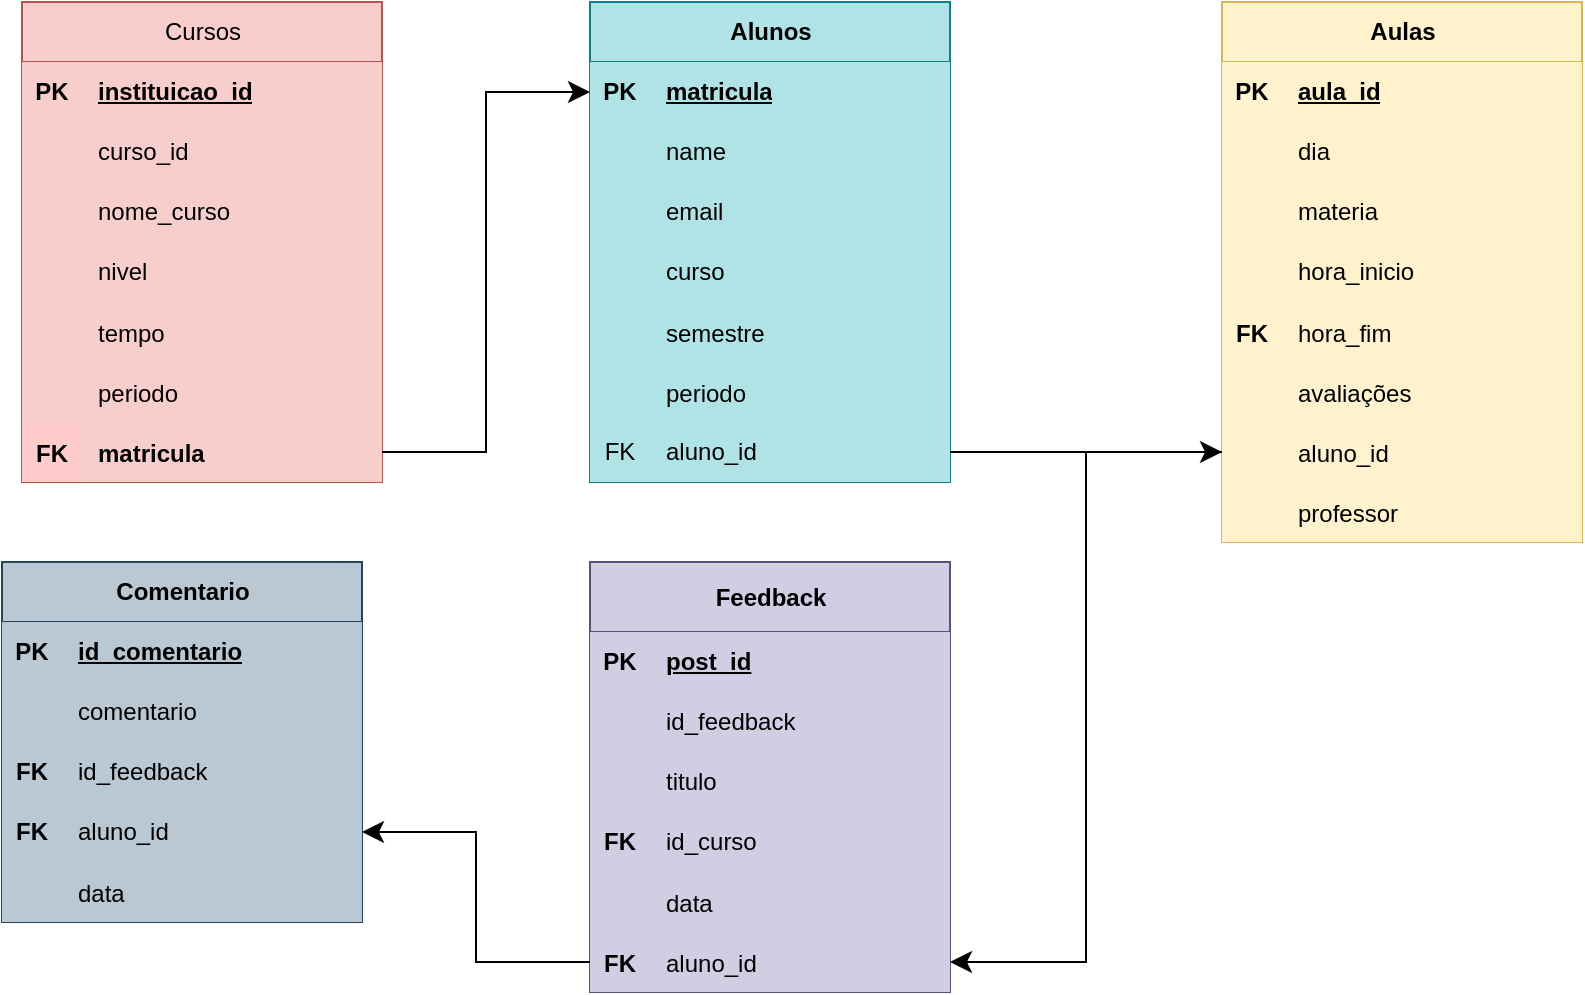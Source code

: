 <mxfile version="27.0.9">
  <diagram name="Página-1" id="_5c2H8o2bWktH4wNXZ5p">
    <mxGraphModel dx="1106" dy="669" grid="1" gridSize="10" guides="1" tooltips="1" connect="1" arrows="1" fold="1" page="1" pageScale="1" pageWidth="827" pageHeight="1169" math="0" shadow="0">
      <root>
        <mxCell id="0" />
        <mxCell id="1" parent="0" />
        <mxCell id="AuJTP7LV6QnWJ6B0r4m6-1" value="Cursos" style="shape=table;startSize=30;container=1;collapsible=1;childLayout=tableLayout;fixedRows=1;rowLines=0;fontStyle=0;align=center;resizeLast=1;html=1;fillColor=#f8cecc;strokeColor=#b85450;" parent="1" vertex="1">
          <mxGeometry x="40" y="20" width="180" height="240" as="geometry" />
        </mxCell>
        <mxCell id="AuJTP7LV6QnWJ6B0r4m6-2" value="" style="shape=tableRow;horizontal=0;startSize=0;swimlaneHead=0;swimlaneBody=0;fillColor=#f8cecc;collapsible=0;dropTarget=0;points=[[0,0.5],[1,0.5]];portConstraint=eastwest;top=0;left=0;right=0;bottom=1;strokeColor=#b85450;" parent="AuJTP7LV6QnWJ6B0r4m6-1" vertex="1">
          <mxGeometry y="30" width="180" height="30" as="geometry" />
        </mxCell>
        <mxCell id="AuJTP7LV6QnWJ6B0r4m6-3" value="PK" style="shape=partialRectangle;connectable=0;fillColor=#f8cecc;top=0;left=0;bottom=0;right=0;fontStyle=1;overflow=hidden;whiteSpace=wrap;html=1;strokeColor=#b85450;" parent="AuJTP7LV6QnWJ6B0r4m6-2" vertex="1">
          <mxGeometry width="30" height="30" as="geometry">
            <mxRectangle width="30" height="30" as="alternateBounds" />
          </mxGeometry>
        </mxCell>
        <mxCell id="AuJTP7LV6QnWJ6B0r4m6-4" value="instituicao_id" style="shape=partialRectangle;connectable=0;fillColor=#F8CECC;top=0;left=0;bottom=0;right=0;align=left;spacingLeft=6;fontStyle=5;overflow=hidden;whiteSpace=wrap;html=1;strokeColor=#b85450;" parent="AuJTP7LV6QnWJ6B0r4m6-2" vertex="1">
          <mxGeometry x="30" width="150" height="30" as="geometry">
            <mxRectangle width="150" height="30" as="alternateBounds" />
          </mxGeometry>
        </mxCell>
        <mxCell id="AuJTP7LV6QnWJ6B0r4m6-5" value="" style="shape=tableRow;horizontal=0;startSize=0;swimlaneHead=0;swimlaneBody=0;fillColor=#f8cecc;collapsible=0;dropTarget=0;points=[[0,0.5],[1,0.5]];portConstraint=eastwest;top=0;left=0;right=0;bottom=0;strokeColor=#b85450;" parent="AuJTP7LV6QnWJ6B0r4m6-1" vertex="1">
          <mxGeometry y="60" width="180" height="30" as="geometry" />
        </mxCell>
        <mxCell id="AuJTP7LV6QnWJ6B0r4m6-6" value="" style="shape=partialRectangle;connectable=0;fillColor=#f8cecc;top=0;left=0;bottom=0;right=0;editable=1;overflow=hidden;whiteSpace=wrap;html=1;strokeColor=#b85450;" parent="AuJTP7LV6QnWJ6B0r4m6-5" vertex="1">
          <mxGeometry width="30" height="30" as="geometry">
            <mxRectangle width="30" height="30" as="alternateBounds" />
          </mxGeometry>
        </mxCell>
        <mxCell id="AuJTP7LV6QnWJ6B0r4m6-7" value="curso_id" style="shape=partialRectangle;connectable=0;fillColor=#F8CECC;top=0;left=0;bottom=0;right=0;align=left;spacingLeft=6;overflow=hidden;whiteSpace=wrap;html=1;strokeColor=#b85450;" parent="AuJTP7LV6QnWJ6B0r4m6-5" vertex="1">
          <mxGeometry x="30" width="150" height="30" as="geometry">
            <mxRectangle width="150" height="30" as="alternateBounds" />
          </mxGeometry>
        </mxCell>
        <mxCell id="AuJTP7LV6QnWJ6B0r4m6-8" value="" style="shape=tableRow;horizontal=0;startSize=0;swimlaneHead=0;swimlaneBody=0;fillColor=#f8cecc;collapsible=0;dropTarget=0;points=[[0,0.5],[1,0.5]];portConstraint=eastwest;top=0;left=0;right=0;bottom=0;strokeColor=#b85450;" parent="AuJTP7LV6QnWJ6B0r4m6-1" vertex="1">
          <mxGeometry y="90" width="180" height="30" as="geometry" />
        </mxCell>
        <mxCell id="AuJTP7LV6QnWJ6B0r4m6-9" value="" style="shape=partialRectangle;connectable=0;fillColor=#f8cecc;top=0;left=0;bottom=0;right=0;editable=1;overflow=hidden;whiteSpace=wrap;html=1;strokeColor=#b85450;" parent="AuJTP7LV6QnWJ6B0r4m6-8" vertex="1">
          <mxGeometry width="30" height="30" as="geometry">
            <mxRectangle width="30" height="30" as="alternateBounds" />
          </mxGeometry>
        </mxCell>
        <mxCell id="AuJTP7LV6QnWJ6B0r4m6-10" value="nome_curso" style="shape=partialRectangle;connectable=0;fillColor=#F8CECC;top=0;left=0;bottom=0;right=0;align=left;spacingLeft=6;overflow=hidden;whiteSpace=wrap;html=1;strokeColor=#b85450;" parent="AuJTP7LV6QnWJ6B0r4m6-8" vertex="1">
          <mxGeometry x="30" width="150" height="30" as="geometry">
            <mxRectangle width="150" height="30" as="alternateBounds" />
          </mxGeometry>
        </mxCell>
        <mxCell id="AuJTP7LV6QnWJ6B0r4m6-11" value="" style="shape=tableRow;horizontal=0;startSize=0;swimlaneHead=0;swimlaneBody=0;fillColor=#f8cecc;collapsible=0;dropTarget=0;points=[[0,0.5],[1,0.5]];portConstraint=eastwest;top=0;left=0;right=0;bottom=0;strokeColor=#b85450;" parent="AuJTP7LV6QnWJ6B0r4m6-1" vertex="1">
          <mxGeometry y="120" width="180" height="30" as="geometry" />
        </mxCell>
        <mxCell id="AuJTP7LV6QnWJ6B0r4m6-12" value="" style="shape=partialRectangle;connectable=0;fillColor=#f8cecc;top=0;left=0;bottom=0;right=0;editable=1;overflow=hidden;whiteSpace=wrap;html=1;strokeColor=#b85450;" parent="AuJTP7LV6QnWJ6B0r4m6-11" vertex="1">
          <mxGeometry width="30" height="30" as="geometry">
            <mxRectangle width="30" height="30" as="alternateBounds" />
          </mxGeometry>
        </mxCell>
        <mxCell id="AuJTP7LV6QnWJ6B0r4m6-13" value="nivel" style="shape=partialRectangle;connectable=0;fillColor=#F8CECC;top=0;left=0;bottom=0;right=0;align=left;spacingLeft=6;overflow=hidden;whiteSpace=wrap;html=1;strokeColor=#b85450;" parent="AuJTP7LV6QnWJ6B0r4m6-11" vertex="1">
          <mxGeometry x="30" width="150" height="30" as="geometry">
            <mxRectangle width="150" height="30" as="alternateBounds" />
          </mxGeometry>
        </mxCell>
        <mxCell id="AuJTP7LV6QnWJ6B0r4m6-14" value="" style="shape=tableRow;horizontal=0;startSize=0;swimlaneHead=0;swimlaneBody=0;fillColor=#f8cecc;collapsible=0;dropTarget=0;points=[[0,0.5],[1,0.5]];portConstraint=eastwest;top=0;left=0;right=0;bottom=0;strokeColor=#b85450;" parent="AuJTP7LV6QnWJ6B0r4m6-1" vertex="1">
          <mxGeometry y="150" width="180" height="30" as="geometry" />
        </mxCell>
        <mxCell id="AuJTP7LV6QnWJ6B0r4m6-15" value="" style="shape=partialRectangle;connectable=0;fillColor=#f8cecc;top=0;left=0;bottom=0;right=0;editable=1;overflow=hidden;strokeColor=#b85450;" parent="AuJTP7LV6QnWJ6B0r4m6-14" vertex="1">
          <mxGeometry width="30" height="30" as="geometry">
            <mxRectangle width="30" height="30" as="alternateBounds" />
          </mxGeometry>
        </mxCell>
        <mxCell id="AuJTP7LV6QnWJ6B0r4m6-16" value="tempo" style="shape=partialRectangle;connectable=0;fillColor=#F8CECC;top=0;left=0;bottom=0;right=0;align=left;spacingLeft=6;overflow=hidden;strokeColor=#b85450;" parent="AuJTP7LV6QnWJ6B0r4m6-14" vertex="1">
          <mxGeometry x="30" width="150" height="30" as="geometry">
            <mxRectangle width="150" height="30" as="alternateBounds" />
          </mxGeometry>
        </mxCell>
        <mxCell id="KFF8-rNpHfHWWTPUkPx3-9" value="" style="shape=tableRow;horizontal=0;startSize=0;swimlaneHead=0;swimlaneBody=0;fillColor=#f8cecc;collapsible=0;dropTarget=0;points=[[0,0.5],[1,0.5]];portConstraint=eastwest;top=0;left=0;right=0;bottom=0;strokeColor=#b85450;" vertex="1" parent="AuJTP7LV6QnWJ6B0r4m6-1">
          <mxGeometry y="180" width="180" height="30" as="geometry" />
        </mxCell>
        <mxCell id="KFF8-rNpHfHWWTPUkPx3-10" value="" style="shape=partialRectangle;connectable=0;fillColor=#f8cecc;top=0;left=0;bottom=0;right=0;editable=1;overflow=hidden;strokeColor=#b85450;" vertex="1" parent="KFF8-rNpHfHWWTPUkPx3-9">
          <mxGeometry width="30" height="30" as="geometry">
            <mxRectangle width="30" height="30" as="alternateBounds" />
          </mxGeometry>
        </mxCell>
        <mxCell id="KFF8-rNpHfHWWTPUkPx3-11" value="periodo" style="shape=partialRectangle;connectable=0;fillColor=#F8CECC;top=0;left=0;bottom=0;right=0;align=left;spacingLeft=6;overflow=hidden;strokeColor=#b85450;" vertex="1" parent="KFF8-rNpHfHWWTPUkPx3-9">
          <mxGeometry x="30" width="150" height="30" as="geometry">
            <mxRectangle width="150" height="30" as="alternateBounds" />
          </mxGeometry>
        </mxCell>
        <mxCell id="KFF8-rNpHfHWWTPUkPx3-23" value="" style="shape=tableRow;horizontal=0;startSize=0;swimlaneHead=0;swimlaneBody=0;fillColor=none;collapsible=0;dropTarget=0;points=[[0,0.5],[1,0.5]];portConstraint=eastwest;top=0;left=0;right=0;bottom=0;" vertex="1" parent="AuJTP7LV6QnWJ6B0r4m6-1">
          <mxGeometry y="210" width="180" height="30" as="geometry" />
        </mxCell>
        <mxCell id="KFF8-rNpHfHWWTPUkPx3-24" value="FK" style="shape=partialRectangle;connectable=0;fillColor=#ffcccc;top=0;left=0;bottom=0;right=0;editable=1;overflow=hidden;fontStyle=1;strokeColor=#36393d;" vertex="1" parent="KFF8-rNpHfHWWTPUkPx3-23">
          <mxGeometry width="30" height="30" as="geometry">
            <mxRectangle width="30" height="30" as="alternateBounds" />
          </mxGeometry>
        </mxCell>
        <mxCell id="KFF8-rNpHfHWWTPUkPx3-25" value="matricula" style="shape=partialRectangle;connectable=0;fillColor=#F8CECC;top=0;left=0;bottom=0;right=0;align=left;spacingLeft=6;overflow=hidden;fontStyle=1" vertex="1" parent="KFF8-rNpHfHWWTPUkPx3-23">
          <mxGeometry x="30" width="150" height="30" as="geometry">
            <mxRectangle width="150" height="30" as="alternateBounds" />
          </mxGeometry>
        </mxCell>
        <mxCell id="AuJTP7LV6QnWJ6B0r4m6-33" value="Aulas" style="shape=table;startSize=30;container=1;collapsible=1;childLayout=tableLayout;fixedRows=1;rowLines=0;fontStyle=1;align=center;resizeLast=1;html=1;fillColor=#FFF2CC;strokeColor=#d6b656;" parent="1" vertex="1">
          <mxGeometry x="640" y="20" width="180" height="270" as="geometry" />
        </mxCell>
        <mxCell id="AuJTP7LV6QnWJ6B0r4m6-34" value="" style="shape=tableRow;horizontal=0;startSize=0;swimlaneHead=0;swimlaneBody=0;fillColor=#FFF2CC;collapsible=0;dropTarget=0;points=[[0,0.5],[1,0.5]];portConstraint=eastwest;top=0;left=0;right=0;bottom=1;strokeColor=#d6b656;" parent="AuJTP7LV6QnWJ6B0r4m6-33" vertex="1">
          <mxGeometry y="30" width="180" height="30" as="geometry" />
        </mxCell>
        <mxCell id="AuJTP7LV6QnWJ6B0r4m6-35" value="PK" style="shape=partialRectangle;connectable=0;fillColor=#FFF2CC;top=0;left=0;bottom=0;right=0;fontStyle=1;overflow=hidden;whiteSpace=wrap;html=1;strokeColor=#d6b656;" parent="AuJTP7LV6QnWJ6B0r4m6-34" vertex="1">
          <mxGeometry width="30" height="30" as="geometry">
            <mxRectangle width="30" height="30" as="alternateBounds" />
          </mxGeometry>
        </mxCell>
        <mxCell id="AuJTP7LV6QnWJ6B0r4m6-36" value="aula_id" style="shape=partialRectangle;connectable=0;fillColor=#FFF2CC;top=0;left=0;bottom=0;right=0;align=left;spacingLeft=6;fontStyle=5;overflow=hidden;whiteSpace=wrap;html=1;strokeColor=#d6b656;" parent="AuJTP7LV6QnWJ6B0r4m6-34" vertex="1">
          <mxGeometry x="30" width="150" height="30" as="geometry">
            <mxRectangle width="150" height="30" as="alternateBounds" />
          </mxGeometry>
        </mxCell>
        <mxCell id="AuJTP7LV6QnWJ6B0r4m6-37" value="" style="shape=tableRow;horizontal=0;startSize=0;swimlaneHead=0;swimlaneBody=0;fillColor=#FFF2CC;collapsible=0;dropTarget=0;points=[[0,0.5],[1,0.5]];portConstraint=eastwest;top=0;left=0;right=0;bottom=0;strokeColor=#d6b656;" parent="AuJTP7LV6QnWJ6B0r4m6-33" vertex="1">
          <mxGeometry y="60" width="180" height="30" as="geometry" />
        </mxCell>
        <mxCell id="AuJTP7LV6QnWJ6B0r4m6-38" value="" style="shape=partialRectangle;connectable=0;fillColor=#FFF2CC;top=0;left=0;bottom=0;right=0;editable=1;overflow=hidden;whiteSpace=wrap;html=1;strokeColor=#d6b656;" parent="AuJTP7LV6QnWJ6B0r4m6-37" vertex="1">
          <mxGeometry width="30" height="30" as="geometry">
            <mxRectangle width="30" height="30" as="alternateBounds" />
          </mxGeometry>
        </mxCell>
        <mxCell id="AuJTP7LV6QnWJ6B0r4m6-39" value="dia" style="shape=partialRectangle;connectable=0;fillColor=#FFF2CC;top=0;left=0;bottom=0;right=0;align=left;spacingLeft=6;overflow=hidden;whiteSpace=wrap;html=1;strokeColor=#d6b656;" parent="AuJTP7LV6QnWJ6B0r4m6-37" vertex="1">
          <mxGeometry x="30" width="150" height="30" as="geometry">
            <mxRectangle width="150" height="30" as="alternateBounds" />
          </mxGeometry>
        </mxCell>
        <mxCell id="AuJTP7LV6QnWJ6B0r4m6-40" value="" style="shape=tableRow;horizontal=0;startSize=0;swimlaneHead=0;swimlaneBody=0;fillColor=#FFF2CC;collapsible=0;dropTarget=0;points=[[0,0.5],[1,0.5]];portConstraint=eastwest;top=0;left=0;right=0;bottom=0;strokeColor=#d6b656;" parent="AuJTP7LV6QnWJ6B0r4m6-33" vertex="1">
          <mxGeometry y="90" width="180" height="30" as="geometry" />
        </mxCell>
        <mxCell id="AuJTP7LV6QnWJ6B0r4m6-41" value="" style="shape=partialRectangle;connectable=0;fillColor=#FFF2CC;top=0;left=0;bottom=0;right=0;editable=1;overflow=hidden;whiteSpace=wrap;html=1;strokeColor=#d6b656;" parent="AuJTP7LV6QnWJ6B0r4m6-40" vertex="1">
          <mxGeometry width="30" height="30" as="geometry">
            <mxRectangle width="30" height="30" as="alternateBounds" />
          </mxGeometry>
        </mxCell>
        <mxCell id="AuJTP7LV6QnWJ6B0r4m6-42" value="materia" style="shape=partialRectangle;connectable=0;fillColor=#FFF2CC;top=0;left=0;bottom=0;right=0;align=left;spacingLeft=6;overflow=hidden;whiteSpace=wrap;html=1;strokeColor=#d6b656;" parent="AuJTP7LV6QnWJ6B0r4m6-40" vertex="1">
          <mxGeometry x="30" width="150" height="30" as="geometry">
            <mxRectangle width="150" height="30" as="alternateBounds" />
          </mxGeometry>
        </mxCell>
        <mxCell id="AuJTP7LV6QnWJ6B0r4m6-43" value="" style="shape=tableRow;horizontal=0;startSize=0;swimlaneHead=0;swimlaneBody=0;fillColor=#FFF2CC;collapsible=0;dropTarget=0;points=[[0,0.5],[1,0.5]];portConstraint=eastwest;top=0;left=0;right=0;bottom=0;strokeColor=#d6b656;" parent="AuJTP7LV6QnWJ6B0r4m6-33" vertex="1">
          <mxGeometry y="120" width="180" height="30" as="geometry" />
        </mxCell>
        <mxCell id="AuJTP7LV6QnWJ6B0r4m6-44" value="" style="shape=partialRectangle;connectable=0;fillColor=#FFF2CC;top=0;left=0;bottom=0;right=0;editable=1;overflow=hidden;whiteSpace=wrap;html=1;strokeColor=#d6b656;" parent="AuJTP7LV6QnWJ6B0r4m6-43" vertex="1">
          <mxGeometry width="30" height="30" as="geometry">
            <mxRectangle width="30" height="30" as="alternateBounds" />
          </mxGeometry>
        </mxCell>
        <mxCell id="AuJTP7LV6QnWJ6B0r4m6-45" value="hora_inicio" style="shape=partialRectangle;connectable=0;fillColor=#FFF2CC;top=0;left=0;bottom=0;right=0;align=left;spacingLeft=6;overflow=hidden;whiteSpace=wrap;html=1;strokeColor=#d6b656;" parent="AuJTP7LV6QnWJ6B0r4m6-43" vertex="1">
          <mxGeometry x="30" width="150" height="30" as="geometry">
            <mxRectangle width="150" height="30" as="alternateBounds" />
          </mxGeometry>
        </mxCell>
        <mxCell id="AuJTP7LV6QnWJ6B0r4m6-46" value="" style="shape=tableRow;horizontal=0;startSize=0;swimlaneHead=0;swimlaneBody=0;fillColor=#FFF2CC;collapsible=0;dropTarget=0;points=[[0,0.5],[1,0.5]];portConstraint=eastwest;top=0;left=0;right=0;bottom=0;strokeColor=#d6b656;" parent="AuJTP7LV6QnWJ6B0r4m6-33" vertex="1">
          <mxGeometry y="150" width="180" height="30" as="geometry" />
        </mxCell>
        <mxCell id="AuJTP7LV6QnWJ6B0r4m6-47" value="FK" style="shape=partialRectangle;connectable=0;fillColor=#FFF2CC;top=0;left=0;bottom=0;right=0;editable=1;overflow=hidden;strokeColor=#d6b656;fontStyle=1" parent="AuJTP7LV6QnWJ6B0r4m6-46" vertex="1">
          <mxGeometry width="30" height="30" as="geometry">
            <mxRectangle width="30" height="30" as="alternateBounds" />
          </mxGeometry>
        </mxCell>
        <mxCell id="AuJTP7LV6QnWJ6B0r4m6-48" value="hora_fim" style="shape=partialRectangle;connectable=0;fillColor=#FFF2CC;top=0;left=0;bottom=0;right=0;align=left;spacingLeft=6;overflow=hidden;strokeColor=#d6b656;" parent="AuJTP7LV6QnWJ6B0r4m6-46" vertex="1">
          <mxGeometry x="30" width="150" height="30" as="geometry">
            <mxRectangle width="150" height="30" as="alternateBounds" />
          </mxGeometry>
        </mxCell>
        <mxCell id="AuJTP7LV6QnWJ6B0r4m6-108" value="" style="shape=tableRow;horizontal=0;startSize=0;swimlaneHead=0;swimlaneBody=0;fillColor=#FFF2CC;collapsible=0;dropTarget=0;points=[[0,0.5],[1,0.5]];portConstraint=eastwest;top=0;left=0;right=0;bottom=0;strokeColor=#d6b656;" parent="AuJTP7LV6QnWJ6B0r4m6-33" vertex="1">
          <mxGeometry y="180" width="180" height="30" as="geometry" />
        </mxCell>
        <mxCell id="AuJTP7LV6QnWJ6B0r4m6-109" value="" style="shape=partialRectangle;connectable=0;fillColor=#FFF2CC;top=0;left=0;bottom=0;right=0;editable=1;overflow=hidden;strokeColor=#d6b656;" parent="AuJTP7LV6QnWJ6B0r4m6-108" vertex="1">
          <mxGeometry width="30" height="30" as="geometry">
            <mxRectangle width="30" height="30" as="alternateBounds" />
          </mxGeometry>
        </mxCell>
        <mxCell id="AuJTP7LV6QnWJ6B0r4m6-110" value="avaliações" style="shape=partialRectangle;connectable=0;fillColor=#FFF2CC;top=0;left=0;bottom=0;right=0;align=left;spacingLeft=6;overflow=hidden;strokeColor=#d6b656;" parent="AuJTP7LV6QnWJ6B0r4m6-108" vertex="1">
          <mxGeometry x="30" width="150" height="30" as="geometry">
            <mxRectangle width="150" height="30" as="alternateBounds" />
          </mxGeometry>
        </mxCell>
        <mxCell id="KFF8-rNpHfHWWTPUkPx3-15" value="" style="shape=tableRow;horizontal=0;startSize=0;swimlaneHead=0;swimlaneBody=0;fillColor=#FFF2CC;collapsible=0;dropTarget=0;points=[[0,0.5],[1,0.5]];portConstraint=eastwest;top=0;left=0;right=0;bottom=0;" vertex="1" parent="AuJTP7LV6QnWJ6B0r4m6-33">
          <mxGeometry y="210" width="180" height="30" as="geometry" />
        </mxCell>
        <mxCell id="KFF8-rNpHfHWWTPUkPx3-16" value="" style="shape=partialRectangle;connectable=0;fillColor=#FFF2CC;top=0;left=0;bottom=0;right=0;editable=1;overflow=hidden;" vertex="1" parent="KFF8-rNpHfHWWTPUkPx3-15">
          <mxGeometry width="30" height="30" as="geometry">
            <mxRectangle width="30" height="30" as="alternateBounds" />
          </mxGeometry>
        </mxCell>
        <mxCell id="KFF8-rNpHfHWWTPUkPx3-17" value="aluno_id" style="shape=partialRectangle;connectable=0;fillColor=#FFF2CC;top=0;left=0;bottom=0;right=0;align=left;spacingLeft=6;overflow=hidden;" vertex="1" parent="KFF8-rNpHfHWWTPUkPx3-15">
          <mxGeometry x="30" width="150" height="30" as="geometry">
            <mxRectangle width="150" height="30" as="alternateBounds" />
          </mxGeometry>
        </mxCell>
        <mxCell id="KFF8-rNpHfHWWTPUkPx3-18" value="" style="shape=tableRow;horizontal=0;startSize=0;swimlaneHead=0;swimlaneBody=0;fillColor=#FFF2CC;collapsible=0;dropTarget=0;points=[[0,0.5],[1,0.5]];portConstraint=eastwest;top=0;left=0;right=0;bottom=0;" vertex="1" parent="AuJTP7LV6QnWJ6B0r4m6-33">
          <mxGeometry y="240" width="180" height="30" as="geometry" />
        </mxCell>
        <mxCell id="KFF8-rNpHfHWWTPUkPx3-19" value="" style="shape=partialRectangle;connectable=0;fillColor=#FFF2CC;top=0;left=0;bottom=0;right=0;editable=1;overflow=hidden;" vertex="1" parent="KFF8-rNpHfHWWTPUkPx3-18">
          <mxGeometry width="30" height="30" as="geometry">
            <mxRectangle width="30" height="30" as="alternateBounds" />
          </mxGeometry>
        </mxCell>
        <mxCell id="KFF8-rNpHfHWWTPUkPx3-20" value="professor" style="shape=partialRectangle;connectable=0;fillColor=#FFF2CC;top=0;left=0;bottom=0;right=0;align=left;spacingLeft=6;overflow=hidden;" vertex="1" parent="KFF8-rNpHfHWWTPUkPx3-18">
          <mxGeometry x="30" width="150" height="30" as="geometry">
            <mxRectangle width="150" height="30" as="alternateBounds" />
          </mxGeometry>
        </mxCell>
        <mxCell id="AuJTP7LV6QnWJ6B0r4m6-65" value="Feedback" style="shape=table;startSize=35;container=1;collapsible=1;childLayout=tableLayout;fixedRows=1;rowLines=0;fontStyle=1;align=center;resizeLast=1;html=1;fillColor=#d0cee2;strokeColor=#56517e;" parent="1" vertex="1">
          <mxGeometry x="324" y="300" width="180" height="215" as="geometry" />
        </mxCell>
        <mxCell id="AuJTP7LV6QnWJ6B0r4m6-66" value="" style="shape=tableRow;horizontal=0;startSize=0;swimlaneHead=0;swimlaneBody=0;fillColor=#d0cee2;collapsible=0;dropTarget=0;points=[[0,0.5],[1,0.5]];portConstraint=eastwest;top=0;left=0;right=0;bottom=1;strokeColor=#56517e;" parent="AuJTP7LV6QnWJ6B0r4m6-65" vertex="1">
          <mxGeometry y="35" width="180" height="30" as="geometry" />
        </mxCell>
        <mxCell id="AuJTP7LV6QnWJ6B0r4m6-67" value="PK" style="shape=partialRectangle;connectable=0;fillColor=#d0cee2;top=0;left=0;bottom=0;right=0;fontStyle=1;overflow=hidden;whiteSpace=wrap;html=1;strokeColor=#56517e;" parent="AuJTP7LV6QnWJ6B0r4m6-66" vertex="1">
          <mxGeometry width="30" height="30" as="geometry">
            <mxRectangle width="30" height="30" as="alternateBounds" />
          </mxGeometry>
        </mxCell>
        <mxCell id="AuJTP7LV6QnWJ6B0r4m6-68" value="post_id" style="shape=partialRectangle;connectable=0;fillColor=#d0cee2;top=0;left=0;bottom=0;right=0;align=left;spacingLeft=6;fontStyle=5;overflow=hidden;whiteSpace=wrap;html=1;strokeColor=#56517e;" parent="AuJTP7LV6QnWJ6B0r4m6-66" vertex="1">
          <mxGeometry x="30" width="150" height="30" as="geometry">
            <mxRectangle width="150" height="30" as="alternateBounds" />
          </mxGeometry>
        </mxCell>
        <mxCell id="AuJTP7LV6QnWJ6B0r4m6-69" value="" style="shape=tableRow;horizontal=0;startSize=0;swimlaneHead=0;swimlaneBody=0;fillColor=#d0cee2;collapsible=0;dropTarget=0;points=[[0,0.5],[1,0.5]];portConstraint=eastwest;top=0;left=0;right=0;bottom=0;strokeColor=#56517e;" parent="AuJTP7LV6QnWJ6B0r4m6-65" vertex="1">
          <mxGeometry y="65" width="180" height="30" as="geometry" />
        </mxCell>
        <mxCell id="AuJTP7LV6QnWJ6B0r4m6-70" value="" style="shape=partialRectangle;connectable=0;fillColor=#d0cee2;top=0;left=0;bottom=0;right=0;editable=1;overflow=hidden;whiteSpace=wrap;html=1;strokeColor=#56517e;" parent="AuJTP7LV6QnWJ6B0r4m6-69" vertex="1">
          <mxGeometry width="30" height="30" as="geometry">
            <mxRectangle width="30" height="30" as="alternateBounds" />
          </mxGeometry>
        </mxCell>
        <mxCell id="AuJTP7LV6QnWJ6B0r4m6-71" value="id_feedback" style="shape=partialRectangle;connectable=0;fillColor=#d0cee2;top=0;left=0;bottom=0;right=0;align=left;spacingLeft=6;overflow=hidden;whiteSpace=wrap;html=1;strokeColor=#56517e;" parent="AuJTP7LV6QnWJ6B0r4m6-69" vertex="1">
          <mxGeometry x="30" width="150" height="30" as="geometry">
            <mxRectangle width="150" height="30" as="alternateBounds" />
          </mxGeometry>
        </mxCell>
        <mxCell id="AuJTP7LV6QnWJ6B0r4m6-72" value="" style="shape=tableRow;horizontal=0;startSize=0;swimlaneHead=0;swimlaneBody=0;fillColor=#d0cee2;collapsible=0;dropTarget=0;points=[[0,0.5],[1,0.5]];portConstraint=eastwest;top=0;left=0;right=0;bottom=0;strokeColor=#56517e;" parent="AuJTP7LV6QnWJ6B0r4m6-65" vertex="1">
          <mxGeometry y="95" width="180" height="30" as="geometry" />
        </mxCell>
        <mxCell id="AuJTP7LV6QnWJ6B0r4m6-73" value="" style="shape=partialRectangle;connectable=0;fillColor=#d0cee2;top=0;left=0;bottom=0;right=0;editable=1;overflow=hidden;whiteSpace=wrap;html=1;strokeColor=#56517e;" parent="AuJTP7LV6QnWJ6B0r4m6-72" vertex="1">
          <mxGeometry width="30" height="30" as="geometry">
            <mxRectangle width="30" height="30" as="alternateBounds" />
          </mxGeometry>
        </mxCell>
        <mxCell id="AuJTP7LV6QnWJ6B0r4m6-74" value="titulo" style="shape=partialRectangle;connectable=0;fillColor=#d0cee2;top=0;left=0;bottom=0;right=0;align=left;spacingLeft=6;overflow=hidden;whiteSpace=wrap;html=1;strokeColor=#56517e;" parent="AuJTP7LV6QnWJ6B0r4m6-72" vertex="1">
          <mxGeometry x="30" width="150" height="30" as="geometry">
            <mxRectangle width="150" height="30" as="alternateBounds" />
          </mxGeometry>
        </mxCell>
        <mxCell id="AuJTP7LV6QnWJ6B0r4m6-75" value="" style="shape=tableRow;horizontal=0;startSize=0;swimlaneHead=0;swimlaneBody=0;fillColor=#d0cee2;collapsible=0;dropTarget=0;points=[[0,0.5],[1,0.5]];portConstraint=eastwest;top=0;left=0;right=0;bottom=0;strokeColor=#56517e;" parent="AuJTP7LV6QnWJ6B0r4m6-65" vertex="1">
          <mxGeometry y="125" width="180" height="30" as="geometry" />
        </mxCell>
        <mxCell id="AuJTP7LV6QnWJ6B0r4m6-76" value="&lt;b&gt;FK&lt;/b&gt;" style="shape=partialRectangle;connectable=0;fillColor=#d0cee2;top=0;left=0;bottom=0;right=0;editable=1;overflow=hidden;whiteSpace=wrap;html=1;strokeColor=#56517e;" parent="AuJTP7LV6QnWJ6B0r4m6-75" vertex="1">
          <mxGeometry width="30" height="30" as="geometry">
            <mxRectangle width="30" height="30" as="alternateBounds" />
          </mxGeometry>
        </mxCell>
        <mxCell id="AuJTP7LV6QnWJ6B0r4m6-77" value="id_curso" style="shape=partialRectangle;connectable=0;fillColor=#d0cee2;top=0;left=0;bottom=0;right=0;align=left;spacingLeft=6;overflow=hidden;whiteSpace=wrap;html=1;strokeColor=#56517e;" parent="AuJTP7LV6QnWJ6B0r4m6-75" vertex="1">
          <mxGeometry x="30" width="150" height="30" as="geometry">
            <mxRectangle width="150" height="30" as="alternateBounds" />
          </mxGeometry>
        </mxCell>
        <mxCell id="AuJTP7LV6QnWJ6B0r4m6-78" value="" style="shape=tableRow;horizontal=0;startSize=0;swimlaneHead=0;swimlaneBody=0;fillColor=#d0cee2;collapsible=0;dropTarget=0;points=[[0,0.5],[1,0.5]];portConstraint=eastwest;top=0;left=0;right=0;bottom=0;strokeColor=#56517e;" parent="AuJTP7LV6QnWJ6B0r4m6-65" vertex="1">
          <mxGeometry y="155" width="180" height="30" as="geometry" />
        </mxCell>
        <mxCell id="AuJTP7LV6QnWJ6B0r4m6-79" value="" style="shape=partialRectangle;connectable=0;fillColor=#d0cee2;top=0;left=0;bottom=0;right=0;editable=1;overflow=hidden;strokeColor=#56517e;" parent="AuJTP7LV6QnWJ6B0r4m6-78" vertex="1">
          <mxGeometry width="30" height="30" as="geometry">
            <mxRectangle width="30" height="30" as="alternateBounds" />
          </mxGeometry>
        </mxCell>
        <mxCell id="AuJTP7LV6QnWJ6B0r4m6-80" value="data" style="shape=partialRectangle;connectable=0;fillColor=#d0cee2;top=0;left=0;bottom=0;right=0;align=left;spacingLeft=6;overflow=hidden;strokeColor=#56517e;" parent="AuJTP7LV6QnWJ6B0r4m6-78" vertex="1">
          <mxGeometry x="30" width="150" height="30" as="geometry">
            <mxRectangle width="150" height="30" as="alternateBounds" />
          </mxGeometry>
        </mxCell>
        <mxCell id="AuJTP7LV6QnWJ6B0r4m6-100" value="" style="shape=tableRow;horizontal=0;startSize=0;swimlaneHead=0;swimlaneBody=0;fillColor=#d0cee2;collapsible=0;dropTarget=0;points=[[0,0.5],[1,0.5]];portConstraint=eastwest;top=0;left=0;right=0;bottom=0;strokeColor=#56517e;" parent="AuJTP7LV6QnWJ6B0r4m6-65" vertex="1">
          <mxGeometry y="185" width="180" height="30" as="geometry" />
        </mxCell>
        <mxCell id="AuJTP7LV6QnWJ6B0r4m6-101" value="FK" style="shape=partialRectangle;connectable=0;fillColor=#d0cee2;top=0;left=0;bottom=0;right=0;editable=1;overflow=hidden;strokeColor=#56517e;fontStyle=1" parent="AuJTP7LV6QnWJ6B0r4m6-100" vertex="1">
          <mxGeometry width="30" height="30" as="geometry">
            <mxRectangle width="30" height="30" as="alternateBounds" />
          </mxGeometry>
        </mxCell>
        <mxCell id="AuJTP7LV6QnWJ6B0r4m6-102" value="aluno_id" style="shape=partialRectangle;connectable=0;fillColor=#d0cee2;top=0;left=0;bottom=0;right=0;align=left;spacingLeft=6;overflow=hidden;strokeColor=#56517e;" parent="AuJTP7LV6QnWJ6B0r4m6-100" vertex="1">
          <mxGeometry x="30" width="150" height="30" as="geometry">
            <mxRectangle width="150" height="30" as="alternateBounds" />
          </mxGeometry>
        </mxCell>
        <mxCell id="AuJTP7LV6QnWJ6B0r4m6-84" value="Comentario" style="shape=table;startSize=30;container=1;collapsible=1;childLayout=tableLayout;fixedRows=1;rowLines=0;fontStyle=1;align=center;resizeLast=1;html=1;fillColor=#bac8d3;strokeColor=#23445d;" parent="1" vertex="1">
          <mxGeometry x="30" y="300" width="180" height="180" as="geometry" />
        </mxCell>
        <mxCell id="AuJTP7LV6QnWJ6B0r4m6-85" value="" style="shape=tableRow;horizontal=0;startSize=0;swimlaneHead=0;swimlaneBody=0;fillColor=#bac8d3;collapsible=0;dropTarget=0;points=[[0,0.5],[1,0.5]];portConstraint=eastwest;top=0;left=0;right=0;bottom=1;strokeColor=#23445d;" parent="AuJTP7LV6QnWJ6B0r4m6-84" vertex="1">
          <mxGeometry y="30" width="180" height="30" as="geometry" />
        </mxCell>
        <mxCell id="AuJTP7LV6QnWJ6B0r4m6-86" value="PK" style="shape=partialRectangle;connectable=0;fillColor=#bac8d3;top=0;left=0;bottom=0;right=0;fontStyle=1;overflow=hidden;whiteSpace=wrap;html=1;strokeColor=#23445d;" parent="AuJTP7LV6QnWJ6B0r4m6-85" vertex="1">
          <mxGeometry width="30" height="30" as="geometry">
            <mxRectangle width="30" height="30" as="alternateBounds" />
          </mxGeometry>
        </mxCell>
        <mxCell id="AuJTP7LV6QnWJ6B0r4m6-87" value="id_comentario" style="shape=partialRectangle;connectable=0;fillColor=#bac8d3;top=0;left=0;bottom=0;right=0;align=left;spacingLeft=6;fontStyle=5;overflow=hidden;whiteSpace=wrap;html=1;strokeColor=#23445d;" parent="AuJTP7LV6QnWJ6B0r4m6-85" vertex="1">
          <mxGeometry x="30" width="150" height="30" as="geometry">
            <mxRectangle width="150" height="30" as="alternateBounds" />
          </mxGeometry>
        </mxCell>
        <mxCell id="AuJTP7LV6QnWJ6B0r4m6-88" value="" style="shape=tableRow;horizontal=0;startSize=0;swimlaneHead=0;swimlaneBody=0;fillColor=#bac8d3;collapsible=0;dropTarget=0;points=[[0,0.5],[1,0.5]];portConstraint=eastwest;top=0;left=0;right=0;bottom=0;strokeColor=#23445d;" parent="AuJTP7LV6QnWJ6B0r4m6-84" vertex="1">
          <mxGeometry y="60" width="180" height="30" as="geometry" />
        </mxCell>
        <mxCell id="AuJTP7LV6QnWJ6B0r4m6-89" value="" style="shape=partialRectangle;connectable=0;fillColor=#bac8d3;top=0;left=0;bottom=0;right=0;editable=1;overflow=hidden;whiteSpace=wrap;html=1;strokeColor=#23445d;" parent="AuJTP7LV6QnWJ6B0r4m6-88" vertex="1">
          <mxGeometry width="30" height="30" as="geometry">
            <mxRectangle width="30" height="30" as="alternateBounds" />
          </mxGeometry>
        </mxCell>
        <mxCell id="AuJTP7LV6QnWJ6B0r4m6-90" value="comentario" style="shape=partialRectangle;connectable=0;fillColor=#bac8d3;top=0;left=0;bottom=0;right=0;align=left;spacingLeft=6;overflow=hidden;whiteSpace=wrap;html=1;strokeColor=#23445d;" parent="AuJTP7LV6QnWJ6B0r4m6-88" vertex="1">
          <mxGeometry x="30" width="150" height="30" as="geometry">
            <mxRectangle width="150" height="30" as="alternateBounds" />
          </mxGeometry>
        </mxCell>
        <mxCell id="AuJTP7LV6QnWJ6B0r4m6-91" value="" style="shape=tableRow;horizontal=0;startSize=0;swimlaneHead=0;swimlaneBody=0;fillColor=#bac8d3;collapsible=0;dropTarget=0;points=[[0,0.5],[1,0.5]];portConstraint=eastwest;top=0;left=0;right=0;bottom=0;strokeColor=#23445d;" parent="AuJTP7LV6QnWJ6B0r4m6-84" vertex="1">
          <mxGeometry y="90" width="180" height="30" as="geometry" />
        </mxCell>
        <mxCell id="AuJTP7LV6QnWJ6B0r4m6-92" value="&lt;b&gt;FK&lt;/b&gt;" style="shape=partialRectangle;connectable=0;fillColor=#bac8d3;top=0;left=0;bottom=0;right=0;editable=1;overflow=hidden;whiteSpace=wrap;html=1;strokeColor=#23445d;" parent="AuJTP7LV6QnWJ6B0r4m6-91" vertex="1">
          <mxGeometry width="30" height="30" as="geometry">
            <mxRectangle width="30" height="30" as="alternateBounds" />
          </mxGeometry>
        </mxCell>
        <mxCell id="AuJTP7LV6QnWJ6B0r4m6-93" value="id_feedback" style="shape=partialRectangle;connectable=0;fillColor=#bac8d3;top=0;left=0;bottom=0;right=0;align=left;spacingLeft=6;overflow=hidden;whiteSpace=wrap;html=1;strokeColor=#23445d;" parent="AuJTP7LV6QnWJ6B0r4m6-91" vertex="1">
          <mxGeometry x="30" width="150" height="30" as="geometry">
            <mxRectangle width="150" height="30" as="alternateBounds" />
          </mxGeometry>
        </mxCell>
        <mxCell id="AuJTP7LV6QnWJ6B0r4m6-94" value="" style="shape=tableRow;horizontal=0;startSize=0;swimlaneHead=0;swimlaneBody=0;fillColor=#bac8d3;collapsible=0;dropTarget=0;points=[[0,0.5],[1,0.5]];portConstraint=eastwest;top=0;left=0;right=0;bottom=0;strokeColor=#23445d;" parent="AuJTP7LV6QnWJ6B0r4m6-84" vertex="1">
          <mxGeometry y="120" width="180" height="30" as="geometry" />
        </mxCell>
        <mxCell id="AuJTP7LV6QnWJ6B0r4m6-95" value="&lt;b&gt;FK&lt;/b&gt;" style="shape=partialRectangle;connectable=0;fillColor=#bac8d3;top=0;left=0;bottom=0;right=0;editable=1;overflow=hidden;whiteSpace=wrap;html=1;strokeColor=#23445d;" parent="AuJTP7LV6QnWJ6B0r4m6-94" vertex="1">
          <mxGeometry width="30" height="30" as="geometry">
            <mxRectangle width="30" height="30" as="alternateBounds" />
          </mxGeometry>
        </mxCell>
        <mxCell id="AuJTP7LV6QnWJ6B0r4m6-96" value="aluno_id" style="shape=partialRectangle;connectable=0;fillColor=#bac8d3;top=0;left=0;bottom=0;right=0;align=left;spacingLeft=6;overflow=hidden;whiteSpace=wrap;html=1;strokeColor=#23445d;" parent="AuJTP7LV6QnWJ6B0r4m6-94" vertex="1">
          <mxGeometry x="30" width="150" height="30" as="geometry">
            <mxRectangle width="150" height="30" as="alternateBounds" />
          </mxGeometry>
        </mxCell>
        <mxCell id="AuJTP7LV6QnWJ6B0r4m6-97" value="" style="shape=tableRow;horizontal=0;startSize=0;swimlaneHead=0;swimlaneBody=0;fillColor=#bac8d3;collapsible=0;dropTarget=0;points=[[0,0.5],[1,0.5]];portConstraint=eastwest;top=0;left=0;right=0;bottom=0;strokeColor=#23445d;" parent="AuJTP7LV6QnWJ6B0r4m6-84" vertex="1">
          <mxGeometry y="150" width="180" height="30" as="geometry" />
        </mxCell>
        <mxCell id="AuJTP7LV6QnWJ6B0r4m6-98" value="" style="shape=partialRectangle;connectable=0;fillColor=#bac8d3;top=0;left=0;bottom=0;right=0;editable=1;overflow=hidden;strokeColor=#23445d;" parent="AuJTP7LV6QnWJ6B0r4m6-97" vertex="1">
          <mxGeometry width="30" height="30" as="geometry">
            <mxRectangle width="30" height="30" as="alternateBounds" />
          </mxGeometry>
        </mxCell>
        <mxCell id="AuJTP7LV6QnWJ6B0r4m6-99" value="data" style="shape=partialRectangle;connectable=0;fillColor=#bac8d3;top=0;left=0;bottom=0;right=0;align=left;spacingLeft=6;overflow=hidden;strokeColor=#23445d;" parent="AuJTP7LV6QnWJ6B0r4m6-97" vertex="1">
          <mxGeometry x="30" width="150" height="30" as="geometry">
            <mxRectangle width="150" height="30" as="alternateBounds" />
          </mxGeometry>
        </mxCell>
        <mxCell id="AuJTP7LV6QnWJ6B0r4m6-115" value="Alunos" style="shape=table;startSize=30;container=1;collapsible=1;childLayout=tableLayout;fixedRows=1;rowLines=0;fontStyle=1;align=center;resizeLast=1;html=1;fillColor=#B0E3E6;strokeColor=#0e8088;" parent="1" vertex="1">
          <mxGeometry x="324" y="20" width="180" height="240" as="geometry" />
        </mxCell>
        <mxCell id="AuJTP7LV6QnWJ6B0r4m6-116" value="" style="shape=tableRow;horizontal=0;startSize=0;swimlaneHead=0;swimlaneBody=0;fillColor=#b0e3e6;collapsible=0;dropTarget=0;points=[[0,0.5],[1,0.5]];portConstraint=eastwest;top=0;left=0;right=0;bottom=1;strokeColor=#0e8088;" parent="AuJTP7LV6QnWJ6B0r4m6-115" vertex="1">
          <mxGeometry y="30" width="180" height="30" as="geometry" />
        </mxCell>
        <mxCell id="AuJTP7LV6QnWJ6B0r4m6-117" value="PK" style="shape=partialRectangle;connectable=0;fillColor=#b0e3e6;top=0;left=0;bottom=0;right=0;fontStyle=1;overflow=hidden;whiteSpace=wrap;html=1;strokeColor=#0e8088;" parent="AuJTP7LV6QnWJ6B0r4m6-116" vertex="1">
          <mxGeometry width="30" height="30" as="geometry">
            <mxRectangle width="30" height="30" as="alternateBounds" />
          </mxGeometry>
        </mxCell>
        <mxCell id="AuJTP7LV6QnWJ6B0r4m6-118" value="matricula" style="shape=partialRectangle;connectable=0;fillColor=#b0e3e6;top=0;left=0;bottom=0;right=0;align=left;spacingLeft=6;fontStyle=5;overflow=hidden;whiteSpace=wrap;html=1;strokeColor=#0e8088;" parent="AuJTP7LV6QnWJ6B0r4m6-116" vertex="1">
          <mxGeometry x="30" width="150" height="30" as="geometry">
            <mxRectangle width="150" height="30" as="alternateBounds" />
          </mxGeometry>
        </mxCell>
        <mxCell id="AuJTP7LV6QnWJ6B0r4m6-119" value="" style="shape=tableRow;horizontal=0;startSize=0;swimlaneHead=0;swimlaneBody=0;fillColor=#b0e3e6;collapsible=0;dropTarget=0;points=[[0,0.5],[1,0.5]];portConstraint=eastwest;top=0;left=0;right=0;bottom=0;strokeColor=#0e8088;" parent="AuJTP7LV6QnWJ6B0r4m6-115" vertex="1">
          <mxGeometry y="60" width="180" height="30" as="geometry" />
        </mxCell>
        <mxCell id="AuJTP7LV6QnWJ6B0r4m6-120" value="" style="shape=partialRectangle;connectable=0;fillColor=#b0e3e6;top=0;left=0;bottom=0;right=0;editable=1;overflow=hidden;whiteSpace=wrap;html=1;strokeColor=#0e8088;" parent="AuJTP7LV6QnWJ6B0r4m6-119" vertex="1">
          <mxGeometry width="30" height="30" as="geometry">
            <mxRectangle width="30" height="30" as="alternateBounds" />
          </mxGeometry>
        </mxCell>
        <mxCell id="AuJTP7LV6QnWJ6B0r4m6-121" value="name" style="shape=partialRectangle;connectable=0;fillColor=#b0e3e6;top=0;left=0;bottom=0;right=0;align=left;spacingLeft=6;overflow=hidden;whiteSpace=wrap;html=1;strokeColor=#0e8088;" parent="AuJTP7LV6QnWJ6B0r4m6-119" vertex="1">
          <mxGeometry x="30" width="150" height="30" as="geometry">
            <mxRectangle width="150" height="30" as="alternateBounds" />
          </mxGeometry>
        </mxCell>
        <mxCell id="AuJTP7LV6QnWJ6B0r4m6-122" value="" style="shape=tableRow;horizontal=0;startSize=0;swimlaneHead=0;swimlaneBody=0;fillColor=#b0e3e6;collapsible=0;dropTarget=0;points=[[0,0.5],[1,0.5]];portConstraint=eastwest;top=0;left=0;right=0;bottom=0;strokeColor=#0e8088;" parent="AuJTP7LV6QnWJ6B0r4m6-115" vertex="1">
          <mxGeometry y="90" width="180" height="30" as="geometry" />
        </mxCell>
        <mxCell id="AuJTP7LV6QnWJ6B0r4m6-123" value="" style="shape=partialRectangle;connectable=0;fillColor=#b0e3e6;top=0;left=0;bottom=0;right=0;editable=1;overflow=hidden;whiteSpace=wrap;html=1;strokeColor=#0e8088;" parent="AuJTP7LV6QnWJ6B0r4m6-122" vertex="1">
          <mxGeometry width="30" height="30" as="geometry">
            <mxRectangle width="30" height="30" as="alternateBounds" />
          </mxGeometry>
        </mxCell>
        <mxCell id="AuJTP7LV6QnWJ6B0r4m6-124" value="email" style="shape=partialRectangle;connectable=0;fillColor=#b0e3e6;top=0;left=0;bottom=0;right=0;align=left;spacingLeft=6;overflow=hidden;whiteSpace=wrap;html=1;strokeColor=#0e8088;" parent="AuJTP7LV6QnWJ6B0r4m6-122" vertex="1">
          <mxGeometry x="30" width="150" height="30" as="geometry">
            <mxRectangle width="150" height="30" as="alternateBounds" />
          </mxGeometry>
        </mxCell>
        <mxCell id="AuJTP7LV6QnWJ6B0r4m6-125" value="" style="shape=tableRow;horizontal=0;startSize=0;swimlaneHead=0;swimlaneBody=0;fillColor=#b0e3e6;collapsible=0;dropTarget=0;points=[[0,0.5],[1,0.5]];portConstraint=eastwest;top=0;left=0;right=0;bottom=0;strokeColor=#0e8088;" parent="AuJTP7LV6QnWJ6B0r4m6-115" vertex="1">
          <mxGeometry y="120" width="180" height="30" as="geometry" />
        </mxCell>
        <mxCell id="AuJTP7LV6QnWJ6B0r4m6-126" value="" style="shape=partialRectangle;connectable=0;fillColor=#b0e3e6;top=0;left=0;bottom=0;right=0;editable=1;overflow=hidden;whiteSpace=wrap;html=1;strokeColor=#0e8088;" parent="AuJTP7LV6QnWJ6B0r4m6-125" vertex="1">
          <mxGeometry width="30" height="30" as="geometry">
            <mxRectangle width="30" height="30" as="alternateBounds" />
          </mxGeometry>
        </mxCell>
        <mxCell id="AuJTP7LV6QnWJ6B0r4m6-127" value="curso" style="shape=partialRectangle;connectable=0;fillColor=#b0e3e6;top=0;left=0;bottom=0;right=0;align=left;spacingLeft=6;overflow=hidden;whiteSpace=wrap;html=1;strokeColor=#0e8088;" parent="AuJTP7LV6QnWJ6B0r4m6-125" vertex="1">
          <mxGeometry x="30" width="150" height="30" as="geometry">
            <mxRectangle width="150" height="30" as="alternateBounds" />
          </mxGeometry>
        </mxCell>
        <mxCell id="AuJTP7LV6QnWJ6B0r4m6-128" value="" style="shape=tableRow;horizontal=0;startSize=0;swimlaneHead=0;swimlaneBody=0;fillColor=#b0e3e6;collapsible=0;dropTarget=0;points=[[0,0.5],[1,0.5]];portConstraint=eastwest;top=0;left=0;right=0;bottom=0;strokeColor=#0e8088;" parent="AuJTP7LV6QnWJ6B0r4m6-115" vertex="1">
          <mxGeometry y="150" width="180" height="30" as="geometry" />
        </mxCell>
        <mxCell id="AuJTP7LV6QnWJ6B0r4m6-129" value="" style="shape=partialRectangle;connectable=0;fillColor=#b0e3e6;top=0;left=0;bottom=0;right=0;editable=1;overflow=hidden;strokeColor=#0e8088;" parent="AuJTP7LV6QnWJ6B0r4m6-128" vertex="1">
          <mxGeometry width="30" height="30" as="geometry">
            <mxRectangle width="30" height="30" as="alternateBounds" />
          </mxGeometry>
        </mxCell>
        <mxCell id="AuJTP7LV6QnWJ6B0r4m6-130" value="semestre" style="shape=partialRectangle;connectable=0;fillColor=#b0e3e6;top=0;left=0;bottom=0;right=0;align=left;spacingLeft=6;overflow=hidden;strokeColor=#0e8088;" parent="AuJTP7LV6QnWJ6B0r4m6-128" vertex="1">
          <mxGeometry x="30" width="150" height="30" as="geometry">
            <mxRectangle width="150" height="30" as="alternateBounds" />
          </mxGeometry>
        </mxCell>
        <mxCell id="KFF8-rNpHfHWWTPUkPx3-12" value="" style="shape=tableRow;horizontal=0;startSize=0;swimlaneHead=0;swimlaneBody=0;fillColor=#b0e3e6;collapsible=0;dropTarget=0;points=[[0,0.5],[1,0.5]];portConstraint=eastwest;top=0;left=0;right=0;bottom=0;strokeColor=#0e8088;" vertex="1" parent="AuJTP7LV6QnWJ6B0r4m6-115">
          <mxGeometry y="180" width="180" height="30" as="geometry" />
        </mxCell>
        <mxCell id="KFF8-rNpHfHWWTPUkPx3-13" value="" style="shape=partialRectangle;connectable=0;fillColor=#b0e3e6;top=0;left=0;bottom=0;right=0;editable=1;overflow=hidden;strokeColor=#0e8088;" vertex="1" parent="KFF8-rNpHfHWWTPUkPx3-12">
          <mxGeometry width="30" height="30" as="geometry">
            <mxRectangle width="30" height="30" as="alternateBounds" />
          </mxGeometry>
        </mxCell>
        <mxCell id="KFF8-rNpHfHWWTPUkPx3-14" value="periodo" style="shape=partialRectangle;connectable=0;fillColor=#b0e3e6;top=0;left=0;bottom=0;right=0;align=left;spacingLeft=6;overflow=hidden;strokeColor=#0e8088;" vertex="1" parent="KFF8-rNpHfHWWTPUkPx3-12">
          <mxGeometry x="30" width="150" height="30" as="geometry">
            <mxRectangle width="150" height="30" as="alternateBounds" />
          </mxGeometry>
        </mxCell>
        <mxCell id="KFF8-rNpHfHWWTPUkPx3-26" value="" style="shape=tableRow;horizontal=0;startSize=0;swimlaneHead=0;swimlaneBody=0;fillColor=none;collapsible=0;dropTarget=0;points=[[0,0.5],[1,0.5]];portConstraint=eastwest;top=0;left=0;right=0;bottom=0;" vertex="1" parent="AuJTP7LV6QnWJ6B0r4m6-115">
          <mxGeometry y="210" width="180" height="30" as="geometry" />
        </mxCell>
        <mxCell id="KFF8-rNpHfHWWTPUkPx3-27" value="FK" style="shape=partialRectangle;connectable=0;fillColor=#b0e3e6;top=0;left=0;bottom=0;right=0;fontStyle=0;overflow=hidden;whiteSpace=wrap;html=1;strokeColor=#0e8088;" vertex="1" parent="KFF8-rNpHfHWWTPUkPx3-26">
          <mxGeometry width="30" height="30" as="geometry">
            <mxRectangle width="30" height="30" as="alternateBounds" />
          </mxGeometry>
        </mxCell>
        <mxCell id="KFF8-rNpHfHWWTPUkPx3-28" value="aluno_id" style="shape=partialRectangle;connectable=0;fillColor=#b0e3e6;top=0;left=0;bottom=0;right=0;align=left;spacingLeft=6;fontStyle=0;overflow=hidden;whiteSpace=wrap;html=1;strokeColor=#0e8088;" vertex="1" parent="KFF8-rNpHfHWWTPUkPx3-26">
          <mxGeometry x="30" width="150" height="30" as="geometry">
            <mxRectangle width="150" height="30" as="alternateBounds" />
          </mxGeometry>
        </mxCell>
        <mxCell id="KFF8-rNpHfHWWTPUkPx3-22" value="" style="edgeStyle=elbowEdgeStyle;elbow=horizontal;endArrow=classic;html=1;curved=0;rounded=0;endSize=8;startSize=8;entryX=0;entryY=0.5;entryDx=0;entryDy=0;exitX=1;exitY=0.5;exitDx=0;exitDy=0;" edge="1" parent="1" source="KFF8-rNpHfHWWTPUkPx3-23" target="AuJTP7LV6QnWJ6B0r4m6-116">
          <mxGeometry width="50" height="50" relative="1" as="geometry">
            <mxPoint x="240" y="110" as="sourcePoint" />
            <mxPoint x="290" y="60" as="targetPoint" />
          </mxGeometry>
        </mxCell>
        <mxCell id="KFF8-rNpHfHWWTPUkPx3-29" value="" style="edgeStyle=elbowEdgeStyle;elbow=horizontal;endArrow=classic;html=1;curved=0;rounded=0;endSize=8;startSize=8;entryX=0;entryY=0.5;entryDx=0;entryDy=0;exitX=1;exitY=0.5;exitDx=0;exitDy=0;" edge="1" parent="1" source="KFF8-rNpHfHWWTPUkPx3-26" target="KFF8-rNpHfHWWTPUkPx3-15">
          <mxGeometry width="50" height="50" relative="1" as="geometry">
            <mxPoint x="500" y="350" as="sourcePoint" />
            <mxPoint x="550" y="300" as="targetPoint" />
          </mxGeometry>
        </mxCell>
        <mxCell id="KFF8-rNpHfHWWTPUkPx3-30" value="" style="edgeStyle=elbowEdgeStyle;elbow=horizontal;endArrow=classic;html=1;curved=0;rounded=0;endSize=8;startSize=8;exitX=0;exitY=0.5;exitDx=0;exitDy=0;entryX=1;entryY=0.5;entryDx=0;entryDy=0;" edge="1" parent="1" source="KFF8-rNpHfHWWTPUkPx3-15" target="AuJTP7LV6QnWJ6B0r4m6-100">
          <mxGeometry width="50" height="50" relative="1" as="geometry">
            <mxPoint x="580" y="410" as="sourcePoint" />
            <mxPoint x="630" y="360" as="targetPoint" />
          </mxGeometry>
        </mxCell>
        <mxCell id="KFF8-rNpHfHWWTPUkPx3-31" value="" style="edgeStyle=elbowEdgeStyle;elbow=horizontal;endArrow=classic;html=1;curved=0;rounded=0;endSize=8;startSize=8;exitX=0;exitY=0.5;exitDx=0;exitDy=0;entryX=1;entryY=0.5;entryDx=0;entryDy=0;" edge="1" parent="1" source="AuJTP7LV6QnWJ6B0r4m6-100" target="AuJTP7LV6QnWJ6B0r4m6-94">
          <mxGeometry width="50" height="50" relative="1" as="geometry">
            <mxPoint x="240" y="690" as="sourcePoint" />
            <mxPoint x="290" y="640" as="targetPoint" />
          </mxGeometry>
        </mxCell>
      </root>
    </mxGraphModel>
  </diagram>
</mxfile>
